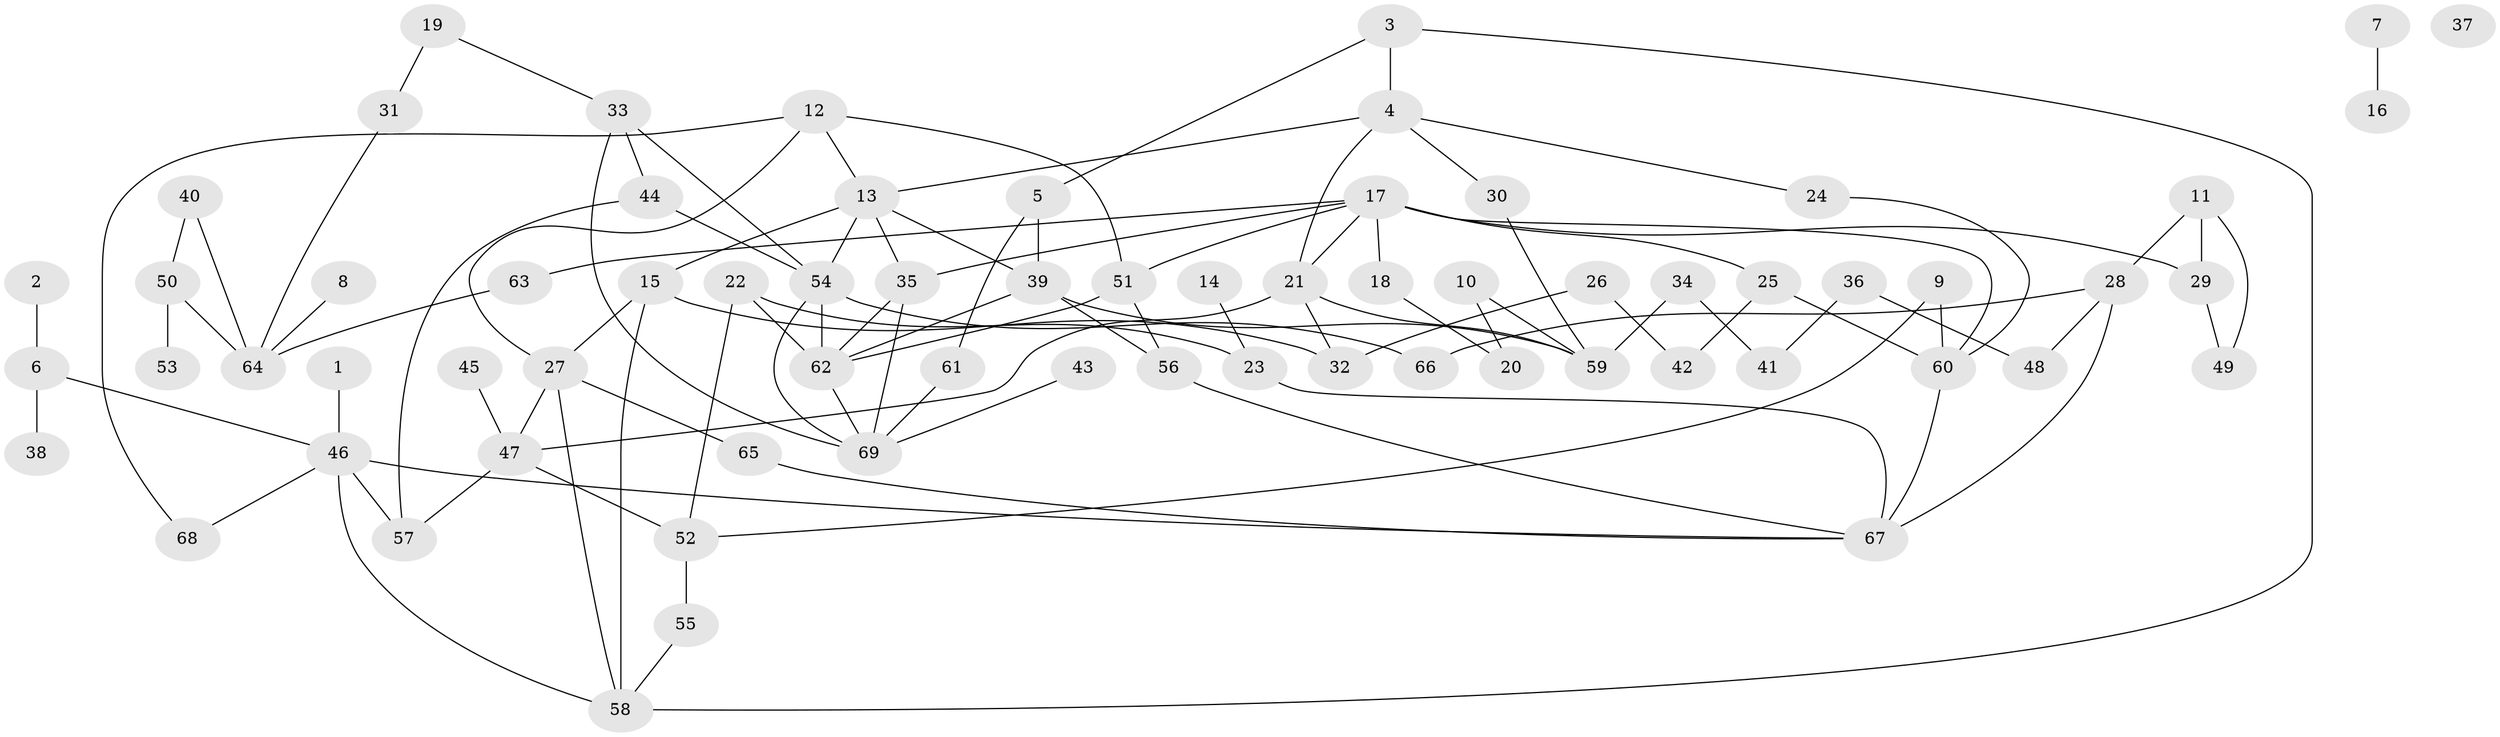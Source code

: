 // coarse degree distribution, {1: 0.1590909090909091, 2: 0.29545454545454547, 3: 0.09090909090909091, 5: 0.09090909090909091, 0: 0.045454545454545456, 7: 0.022727272727272728, 6: 0.045454545454545456, 8: 0.09090909090909091, 4: 0.11363636363636363, 9: 0.045454545454545456}
// Generated by graph-tools (version 1.1) at 2025/41/03/06/25 10:41:19]
// undirected, 69 vertices, 105 edges
graph export_dot {
graph [start="1"]
  node [color=gray90,style=filled];
  1;
  2;
  3;
  4;
  5;
  6;
  7;
  8;
  9;
  10;
  11;
  12;
  13;
  14;
  15;
  16;
  17;
  18;
  19;
  20;
  21;
  22;
  23;
  24;
  25;
  26;
  27;
  28;
  29;
  30;
  31;
  32;
  33;
  34;
  35;
  36;
  37;
  38;
  39;
  40;
  41;
  42;
  43;
  44;
  45;
  46;
  47;
  48;
  49;
  50;
  51;
  52;
  53;
  54;
  55;
  56;
  57;
  58;
  59;
  60;
  61;
  62;
  63;
  64;
  65;
  66;
  67;
  68;
  69;
  1 -- 46;
  2 -- 6;
  3 -- 4;
  3 -- 5;
  3 -- 58;
  4 -- 13;
  4 -- 21;
  4 -- 24;
  4 -- 30;
  5 -- 39;
  5 -- 61;
  6 -- 38;
  6 -- 46;
  7 -- 16;
  8 -- 64;
  9 -- 52;
  9 -- 60;
  10 -- 20;
  10 -- 59;
  11 -- 28;
  11 -- 29;
  11 -- 49;
  12 -- 13;
  12 -- 27;
  12 -- 51;
  12 -- 68;
  13 -- 15;
  13 -- 35;
  13 -- 39;
  13 -- 54;
  14 -- 23;
  15 -- 27;
  15 -- 32;
  15 -- 58;
  17 -- 18;
  17 -- 21;
  17 -- 25;
  17 -- 29;
  17 -- 35;
  17 -- 51;
  17 -- 60;
  17 -- 63;
  18 -- 20;
  19 -- 31;
  19 -- 33;
  21 -- 32;
  21 -- 47;
  21 -- 59;
  22 -- 23;
  22 -- 52;
  22 -- 62;
  23 -- 67;
  24 -- 60;
  25 -- 42;
  25 -- 60;
  26 -- 32;
  26 -- 42;
  27 -- 47;
  27 -- 58;
  27 -- 65;
  28 -- 48;
  28 -- 66;
  28 -- 67;
  29 -- 49;
  30 -- 59;
  31 -- 64;
  33 -- 44;
  33 -- 54;
  33 -- 69;
  34 -- 41;
  34 -- 59;
  35 -- 62;
  35 -- 69;
  36 -- 41;
  36 -- 48;
  39 -- 56;
  39 -- 59;
  39 -- 62;
  40 -- 50;
  40 -- 64;
  43 -- 69;
  44 -- 54;
  44 -- 57;
  45 -- 47;
  46 -- 57;
  46 -- 58;
  46 -- 67;
  46 -- 68;
  47 -- 52;
  47 -- 57;
  50 -- 53;
  50 -- 64;
  51 -- 56;
  51 -- 62;
  52 -- 55;
  54 -- 62;
  54 -- 66;
  54 -- 69;
  55 -- 58;
  56 -- 67;
  60 -- 67;
  61 -- 69;
  62 -- 69;
  63 -- 64;
  65 -- 67;
}
